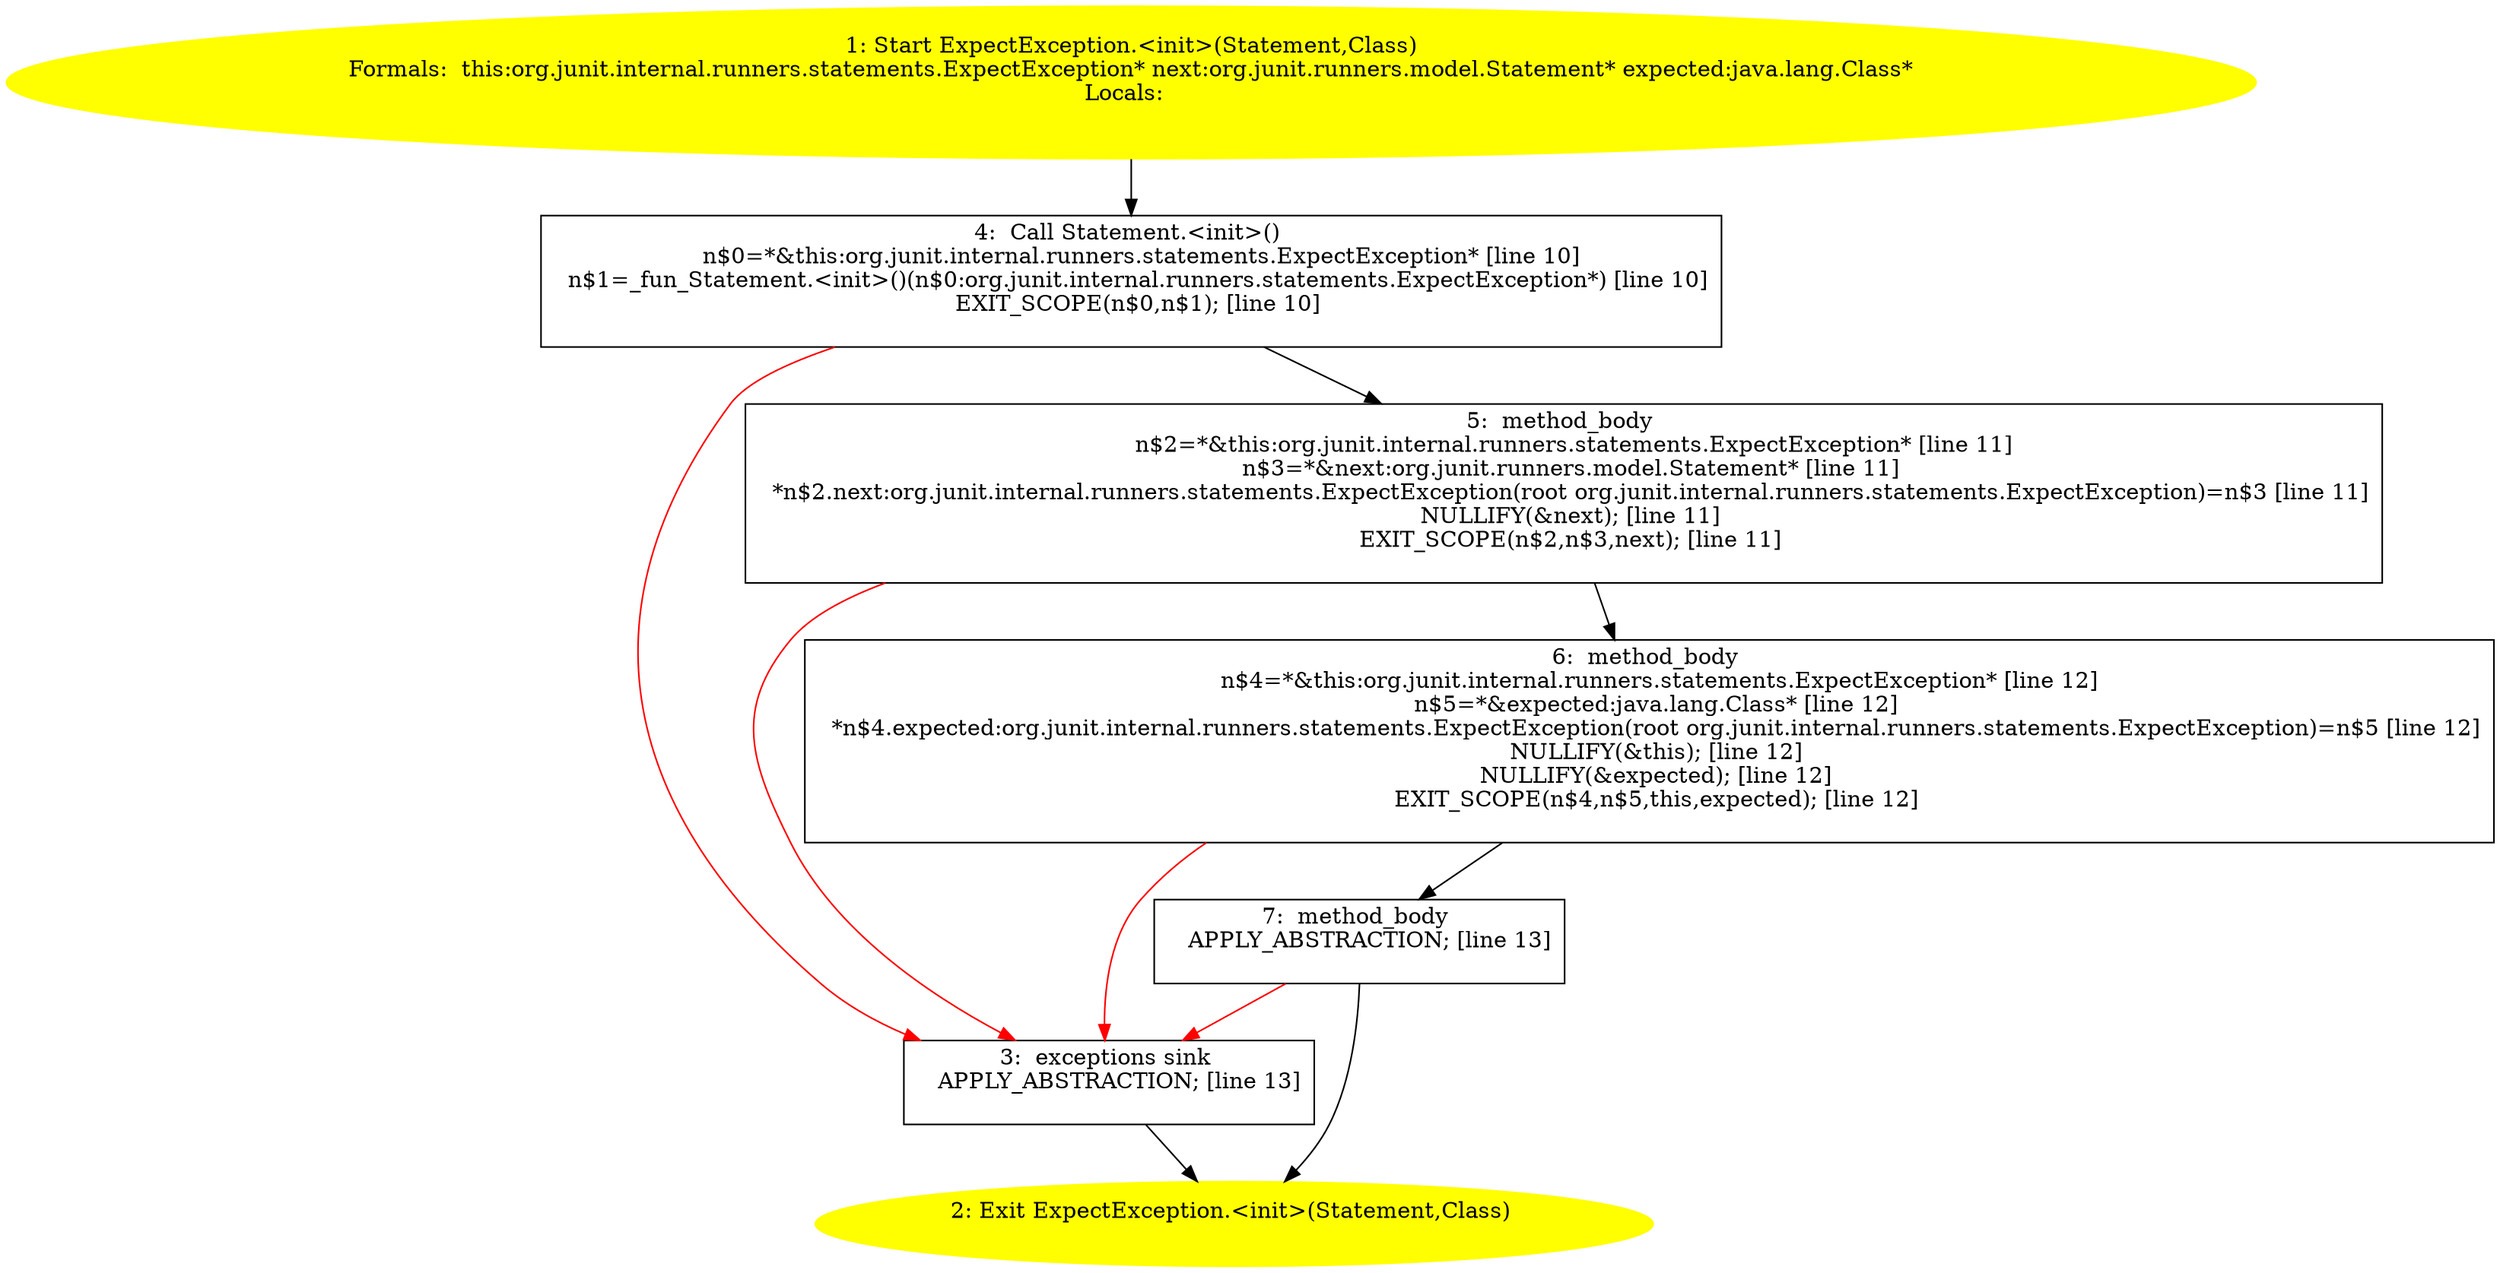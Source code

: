/* @generated */
digraph cfg {
"org.junit.internal.runners.statements.ExpectException.<init>(org.junit.runners.model.Statement,java..f3db25ffb6856829cc9246d4f840fffa_1" [label="1: Start ExpectException.<init>(Statement,Class)\nFormals:  this:org.junit.internal.runners.statements.ExpectException* next:org.junit.runners.model.Statement* expected:java.lang.Class*\nLocals:  \n  " color=yellow style=filled]
	

	 "org.junit.internal.runners.statements.ExpectException.<init>(org.junit.runners.model.Statement,java..f3db25ffb6856829cc9246d4f840fffa_1" -> "org.junit.internal.runners.statements.ExpectException.<init>(org.junit.runners.model.Statement,java..f3db25ffb6856829cc9246d4f840fffa_4" ;
"org.junit.internal.runners.statements.ExpectException.<init>(org.junit.runners.model.Statement,java..f3db25ffb6856829cc9246d4f840fffa_2" [label="2: Exit ExpectException.<init>(Statement,Class) \n  " color=yellow style=filled]
	

"org.junit.internal.runners.statements.ExpectException.<init>(org.junit.runners.model.Statement,java..f3db25ffb6856829cc9246d4f840fffa_3" [label="3:  exceptions sink \n   APPLY_ABSTRACTION; [line 13]\n " shape="box"]
	

	 "org.junit.internal.runners.statements.ExpectException.<init>(org.junit.runners.model.Statement,java..f3db25ffb6856829cc9246d4f840fffa_3" -> "org.junit.internal.runners.statements.ExpectException.<init>(org.junit.runners.model.Statement,java..f3db25ffb6856829cc9246d4f840fffa_2" ;
"org.junit.internal.runners.statements.ExpectException.<init>(org.junit.runners.model.Statement,java..f3db25ffb6856829cc9246d4f840fffa_4" [label="4:  Call Statement.<init>() \n   n$0=*&this:org.junit.internal.runners.statements.ExpectException* [line 10]\n  n$1=_fun_Statement.<init>()(n$0:org.junit.internal.runners.statements.ExpectException*) [line 10]\n  EXIT_SCOPE(n$0,n$1); [line 10]\n " shape="box"]
	

	 "org.junit.internal.runners.statements.ExpectException.<init>(org.junit.runners.model.Statement,java..f3db25ffb6856829cc9246d4f840fffa_4" -> "org.junit.internal.runners.statements.ExpectException.<init>(org.junit.runners.model.Statement,java..f3db25ffb6856829cc9246d4f840fffa_5" ;
	 "org.junit.internal.runners.statements.ExpectException.<init>(org.junit.runners.model.Statement,java..f3db25ffb6856829cc9246d4f840fffa_4" -> "org.junit.internal.runners.statements.ExpectException.<init>(org.junit.runners.model.Statement,java..f3db25ffb6856829cc9246d4f840fffa_3" [color="red" ];
"org.junit.internal.runners.statements.ExpectException.<init>(org.junit.runners.model.Statement,java..f3db25ffb6856829cc9246d4f840fffa_5" [label="5:  method_body \n   n$2=*&this:org.junit.internal.runners.statements.ExpectException* [line 11]\n  n$3=*&next:org.junit.runners.model.Statement* [line 11]\n  *n$2.next:org.junit.internal.runners.statements.ExpectException(root org.junit.internal.runners.statements.ExpectException)=n$3 [line 11]\n  NULLIFY(&next); [line 11]\n  EXIT_SCOPE(n$2,n$3,next); [line 11]\n " shape="box"]
	

	 "org.junit.internal.runners.statements.ExpectException.<init>(org.junit.runners.model.Statement,java..f3db25ffb6856829cc9246d4f840fffa_5" -> "org.junit.internal.runners.statements.ExpectException.<init>(org.junit.runners.model.Statement,java..f3db25ffb6856829cc9246d4f840fffa_6" ;
	 "org.junit.internal.runners.statements.ExpectException.<init>(org.junit.runners.model.Statement,java..f3db25ffb6856829cc9246d4f840fffa_5" -> "org.junit.internal.runners.statements.ExpectException.<init>(org.junit.runners.model.Statement,java..f3db25ffb6856829cc9246d4f840fffa_3" [color="red" ];
"org.junit.internal.runners.statements.ExpectException.<init>(org.junit.runners.model.Statement,java..f3db25ffb6856829cc9246d4f840fffa_6" [label="6:  method_body \n   n$4=*&this:org.junit.internal.runners.statements.ExpectException* [line 12]\n  n$5=*&expected:java.lang.Class* [line 12]\n  *n$4.expected:org.junit.internal.runners.statements.ExpectException(root org.junit.internal.runners.statements.ExpectException)=n$5 [line 12]\n  NULLIFY(&this); [line 12]\n  NULLIFY(&expected); [line 12]\n  EXIT_SCOPE(n$4,n$5,this,expected); [line 12]\n " shape="box"]
	

	 "org.junit.internal.runners.statements.ExpectException.<init>(org.junit.runners.model.Statement,java..f3db25ffb6856829cc9246d4f840fffa_6" -> "org.junit.internal.runners.statements.ExpectException.<init>(org.junit.runners.model.Statement,java..f3db25ffb6856829cc9246d4f840fffa_7" ;
	 "org.junit.internal.runners.statements.ExpectException.<init>(org.junit.runners.model.Statement,java..f3db25ffb6856829cc9246d4f840fffa_6" -> "org.junit.internal.runners.statements.ExpectException.<init>(org.junit.runners.model.Statement,java..f3db25ffb6856829cc9246d4f840fffa_3" [color="red" ];
"org.junit.internal.runners.statements.ExpectException.<init>(org.junit.runners.model.Statement,java..f3db25ffb6856829cc9246d4f840fffa_7" [label="7:  method_body \n   APPLY_ABSTRACTION; [line 13]\n " shape="box"]
	

	 "org.junit.internal.runners.statements.ExpectException.<init>(org.junit.runners.model.Statement,java..f3db25ffb6856829cc9246d4f840fffa_7" -> "org.junit.internal.runners.statements.ExpectException.<init>(org.junit.runners.model.Statement,java..f3db25ffb6856829cc9246d4f840fffa_2" ;
	 "org.junit.internal.runners.statements.ExpectException.<init>(org.junit.runners.model.Statement,java..f3db25ffb6856829cc9246d4f840fffa_7" -> "org.junit.internal.runners.statements.ExpectException.<init>(org.junit.runners.model.Statement,java..f3db25ffb6856829cc9246d4f840fffa_3" [color="red" ];
}
